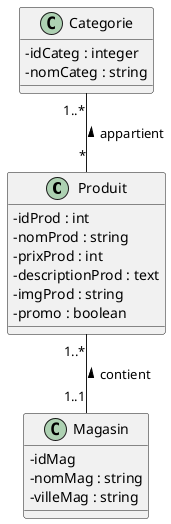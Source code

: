 @startuml
skinparam classAttributeIconSize 0
class Produit {

    -idProd : int
    -nomProd : string
    -prixProd : int
    -descriptionProd : text
    -imgProd : string
    -promo : boolean


}

Categorie "1..*" -- "*" Produit:appartient <

class Categorie {

    -idCateg : integer
    -nomCateg : string
}

class Magasin {
    -idMag
    -nomMag : string
    -villeMag : string
}

Produit "1..*" -- "1..1" Magasin:contient <
@enduml